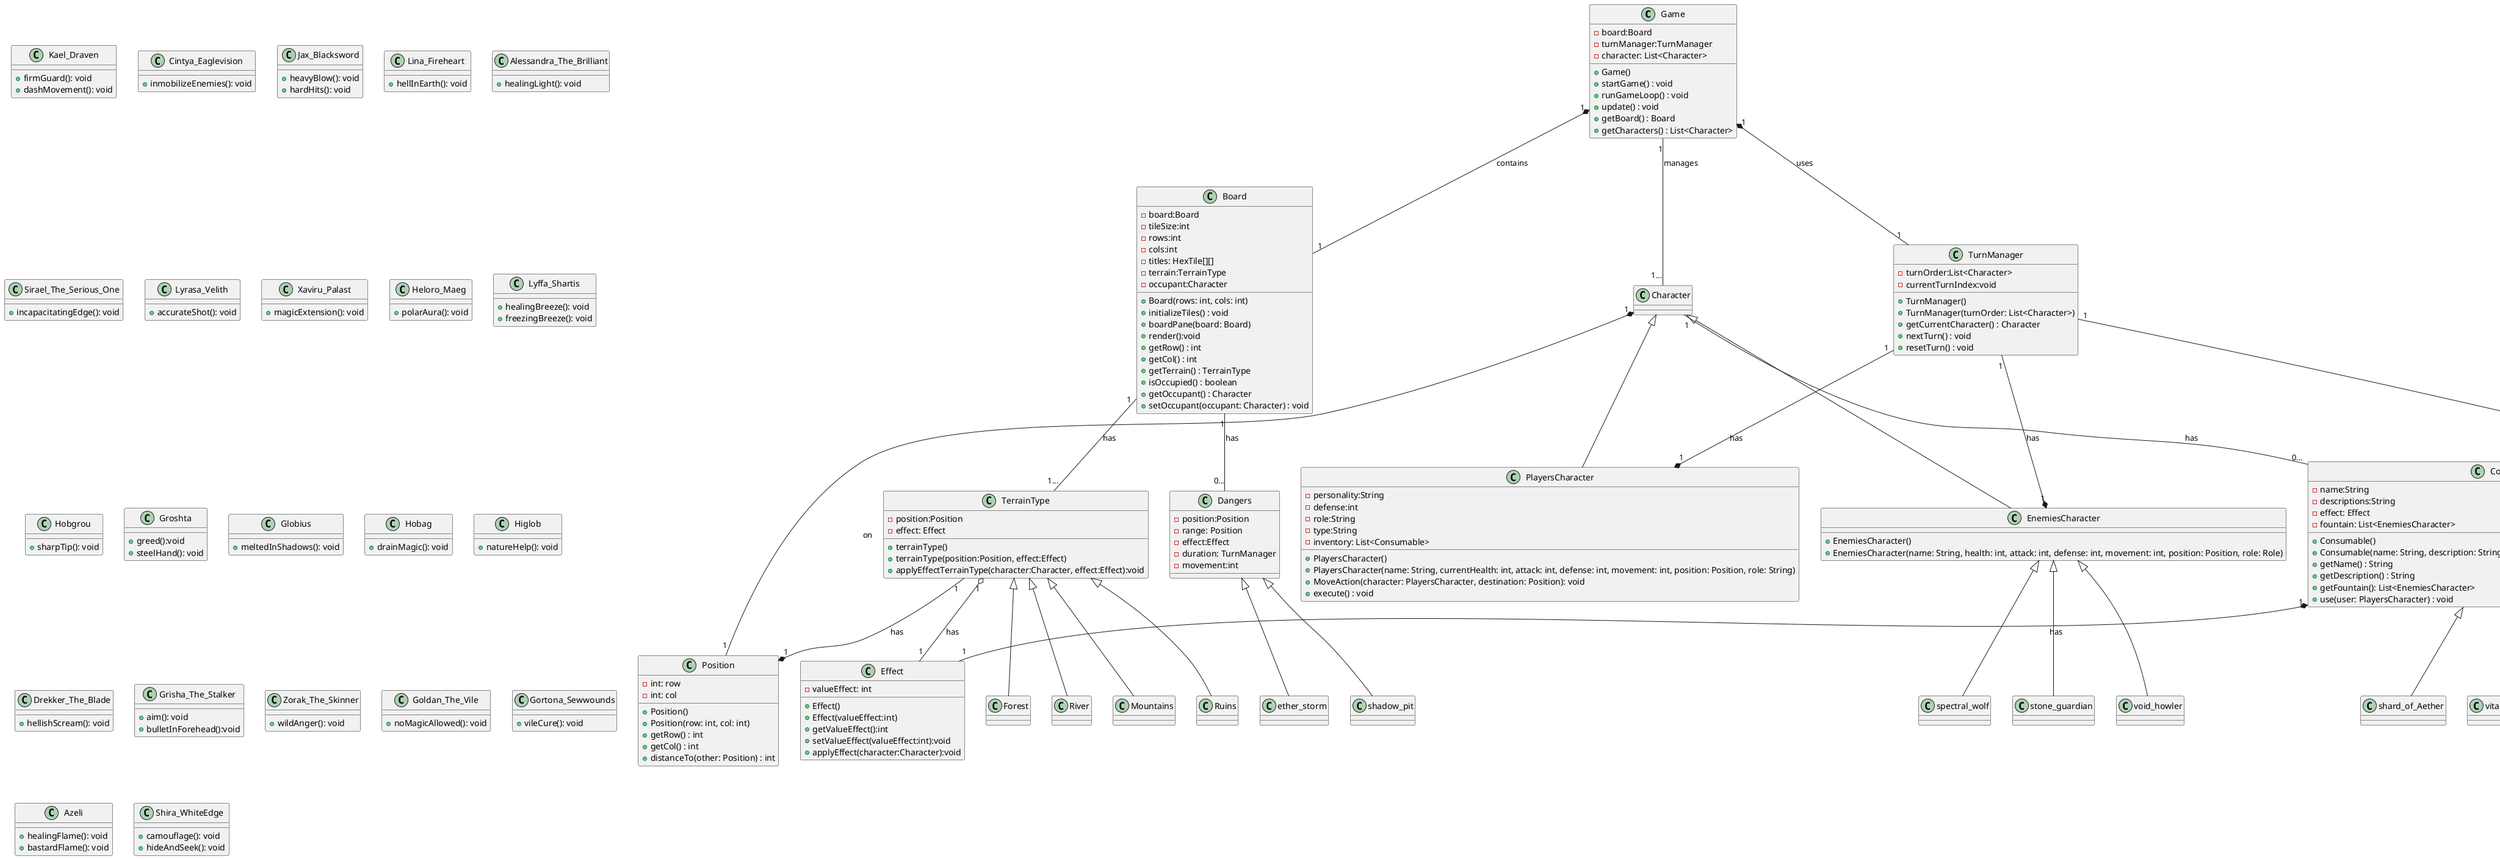 @startuml
  Game "1" *-- "1" Board : contains
  Game "1" -- "1..." Character : manages
  Game "1" *-- "1" TurnManager : uses
  Character <|-- PlayersCharacter
  Character <|-- EnemiesCharacter
  Character "1" -- "0..." Consumable : has
  Character"1" *-- "1"Position:on
  TurnManager"1" --* "1"PlayersCharacter: has
  TurnManager"1" --* "1" EnemiesCharacter: has
  TurnManager"1" --* "1" SpecialEnemiesCharacter: has



 class Game {
     -board:Board
     -turnManager:TurnManager
     -character: List<Character>
     +Game()
     +startGame() : void
     +runGameLoop() : void
     +update() : void
     +getBoard() : Board
     +getCharacters() : List<Character>
 }

 class Board {
     -board:Board
     -tileSize:int
     -rows:int
     -cols:int
     -titles: HexTile[][]
     -terrain:TerrainType
     -occupant:Character
     +Board(rows: int, cols: int)
     +initializeTiles() : void
     +boardPane(board: Board)
     +render():void
     +getRow() : int
     +getCol() : int
     +getTerrain() : TerrainType
     +isOccupied() : boolean
     +getOccupant() : Character
     +setOccupant(occupant: Character) : void
 }

 class Effect{
    -valueEffect: int
    +Effect()
    +Effect(valueEffect:int)
    +getValueEffect():int
    +setValueEffect(valueEffect:int):void
    +applyEffect(character:Character):void
 }

 TerrainType<|-down- Forest
  TerrainType<|-down- River
  TerrainType<|-down- Mountains
  TerrainType<|-down- Ruins
  TerrainType"1" o-- "1"Effect:has
  TerrainType"1" --* "1"Position:has

  class TerrainType{
      -position:Position
      -effect: Effect
      +terrainType()
      +terrainType(position:Position, effect:Effect)
      +applyEffectTerrainType(character:Character, effect:Effect):void
  }
  class Forest{
  }
  class River{
  }
  class Mountains{
  }
  class Ruins{
  }

  Board"1" -- "0..."Dangers:has
  Board"1" --"1..." TerrainType:has


  Dangers <|-- ether_storm
  Dangers <|-- shadow_pit

  class Dangers{
  -position:Position
  -range: Position
  -effect:Effect
  -duration: TurnManager
  -movement:int
  }
  class ether_storm{
  }
  class shadow_pit{
  }


  class Position {
      -int: row
      -int: col
      +Position()
      +Position(row: int, col: int)
      +getRow() : int
      +getCol() : int
      +distanceTo(other: Position) : int
  }

  class TurnManager {
      -turnOrder:List<Character>
      -currentTurnIndex:void
      +TurnManager()
      +TurnManager(turnOrder: List<Character>)
      +getCurrentCharacter() : Character
      +nextTurn() : void
      +resetTurn() : void
  }
  class PlayersCharacter {
     -personality:String
     -defense:int
     -role:String
     -type:String
     -inventory: List<Consumable>
     +PlayersCharacter()
     +PlayersCharacter(name: String, currentHealth: int, attack: int, defense: int, movement: int, position: Position, role: String)
     +MoveAction(character: PlayersCharacter, destination: Position): void
     +execute() : void

 }
 class Kael_Draven{

 + firmGuard(): void
 + dashMovement(): void
 }

 class Cintya_Eaglevision{
 + inmobilizeEnemies(): void
 }
 class Jax_Blacksword{
 + heavyBlow(): void
 + hardHits(): void
 }
 class Lina_Fireheart{
 + hellInEarth(): void
 }
 class Alessandra_The_Brilliant{
 + healingLight(): void
 }
 class Sirael_The_Serious_One{
 + incapacitatingEdge(): void
 }
 class Lyrasa_Velith{
 + accurateShot(): void
 }
 class Xaviru_Palast{
 + magicExtension(): void
 }
 class Heloro_Maeg{
 + polarAura(): void
 }
 class Lyffa_Shartis{
 + healingBreeze(): void
 + freezingBreeze(): void
 }
class Hobgrou{
 + sharpTip(): void
 }
 class Groshta{
 + greed():void
 + steelHand(): void
 }
 class Globius{
 + meltedInShadows(): void
 }
 class Hobag{
 + drainMagic(): void
 }
 class Higlob{
 + natureHelp(): void
 }
 class Drekker_The_Blade{
 + hellishScream(): void
 }
 class Grisha_The_Stalker{
 + aim(): void
 + bulletInForehead():void
 }
 class Zorak_The_Skinner{
 + wildAnger(): void
 }
 class Goldan_The_Vile{
 + noMagicAllowed(): void
 }
 class Gortona_Sewwounds{
 + vileCure(): void
 }
 class Azeli{
 + healingFlame(): void
 + bastardFlame(): void
 }
 class Shira_WhiteEdge{
 + camouflage(): void
 + hideAndSeek(): void
 }

 EnemiesCharacter <|-down- spectral_wolf
 EnemiesCharacter <|-down- stone_guardian
 EnemiesCharacter <|-down- void_howler

 class EnemiesCharacter {
     +EnemiesCharacter()
     +EnemiesCharacter(name: String, health: int, attack: int, defense: int, movement: int, position: Position, role: Role)
 }
 class spectral_wolf{
 }
 class stone_guardian{
 }

 class void_howler{
 }
SpecialEnemiesCharacter <|-down- Kilian_Gladus
 SpecialEnemiesCharacter <|-down- Legionary
 SpecialEnemiesCharacter <|-down- Kasano_Gladus
 SpecialEnemiesCharacter <|-down- Aderit_Chantris
 SpecialEnemiesCharacter <|-down- Elven_Sword
 SpecialEnemiesCharacter <|-down- Tiran_Morgoth

 class SpecialEnemiesCharacter{
      +SpecialEnemiesCharacter()
      +SpecialEnemiesCharacter(name: String, health: int, attack: int, defense: int, movement: int, position: Position, role: Role)

 }

 class Kilian_Gladus{
 + phalanxLeader():void
 }
 class Legionary{
 + leaderProtection():void
 }
 class Kasano_Gladus{
 + barrierInfusion():void
 }
 class Aderit_Chantris{
 + healingArrow():void
 }
 class Elven_Sword{
 + doubleWhammy():void
 }
 class Tiran_Morgoth{
 + hellishBreath():void
 }

 Consumable"1" *-- "1"Effect:has
 Consumable <|-down- shard_of_Aether
 Consumable <|-down- vitality_potion
 Consumable <|-down- tournament_chest

 class Consumable {
     -name:String
     -descriptions:String
     -effect: Effect
     -fountain: List<EnemiesCharacter>
     +Consumable()
     +Consumable(name: String, description: String, effect: Effect, fountain: List<EnemiesCharacter>)
     +getName() : String
     +getDescription() : String
     +getFountain(): List<EnemiesCharacter>
     +use(user: PlayersCharacter) : void

 }
 class shard_of_Aether{
 }
 class vitality_potion{
 }
 class tournament_chest{
 }
@enduml
